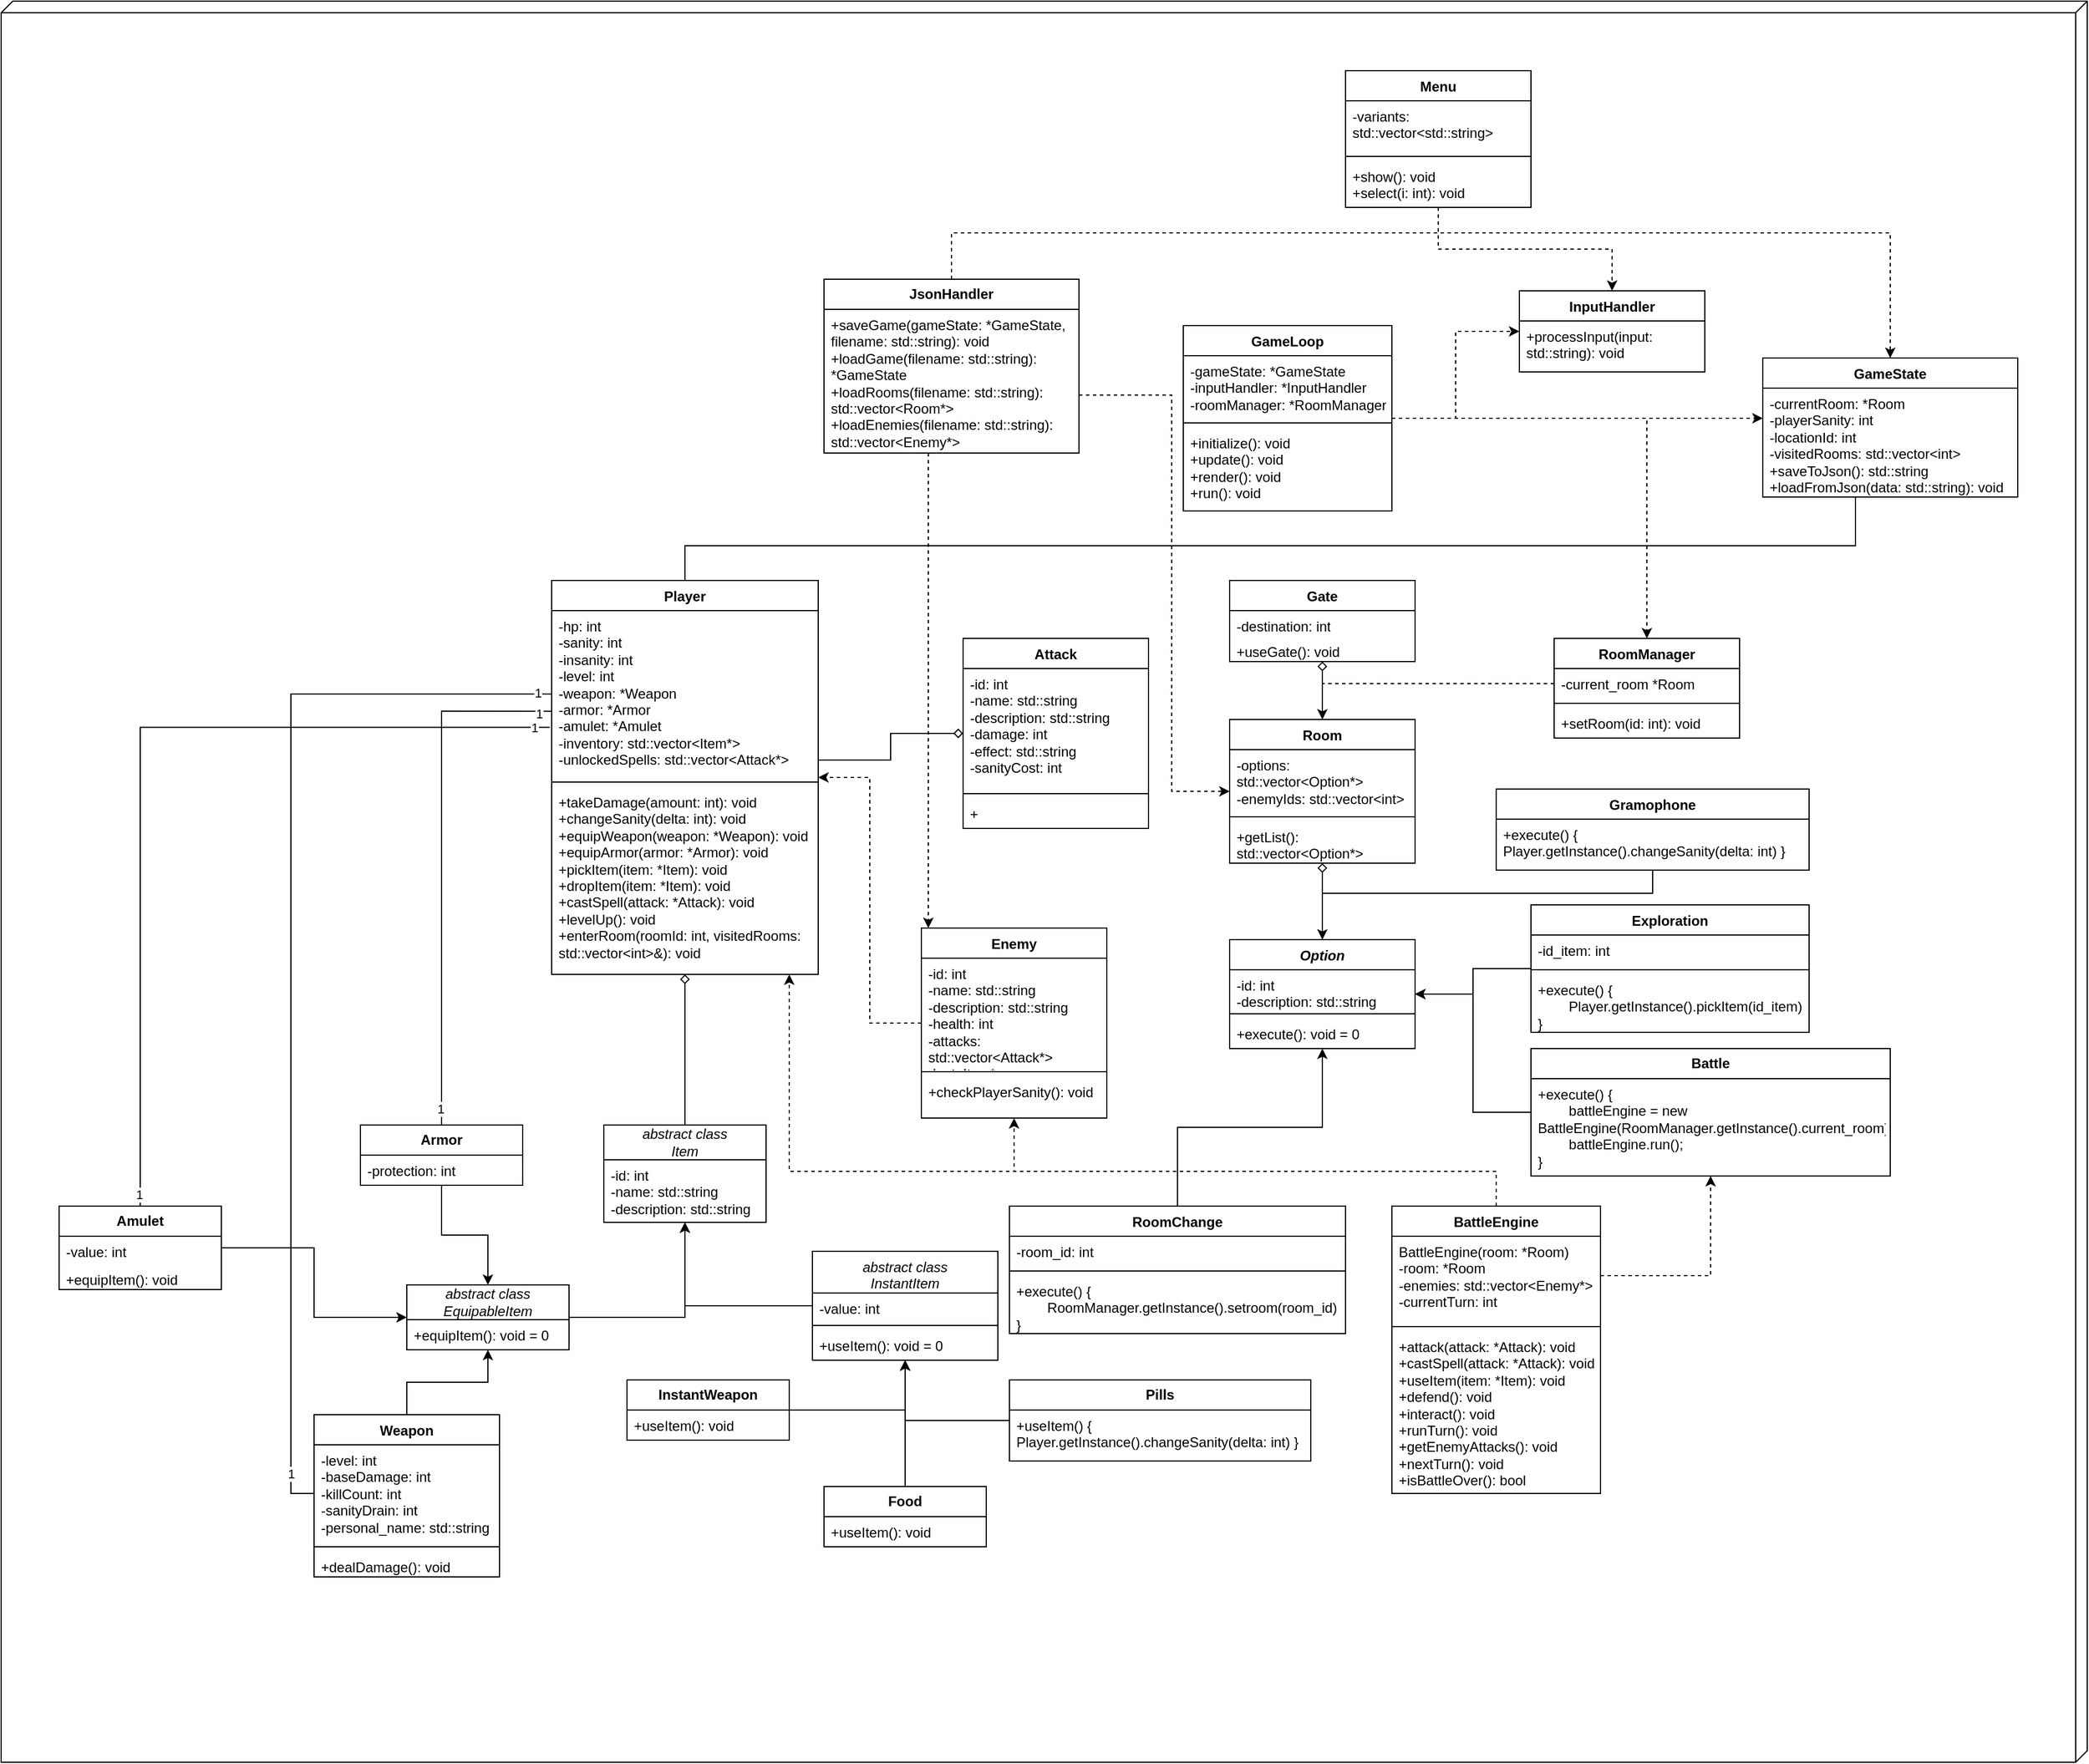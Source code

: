 <mxfile version="26.2.2">
  <diagram name="Страница — 1" id="sUMap1sEOarP-yuoTzWy">
    <mxGraphModel dx="3147" dy="2560" grid="1" gridSize="10" guides="1" tooltips="1" connect="1" arrows="1" fold="1" page="1" pageScale="1" pageWidth="827" pageHeight="1169" math="0" shadow="0">
      <root>
        <mxCell id="0" />
        <mxCell id="1" parent="0" />
        <mxCell id="rqyukSTt4KNnpgJNKgaz-25" value="" style="verticalAlign=top;align=left;spacingTop=8;spacingLeft=2;spacingRight=12;shape=cube;size=10;direction=south;fontStyle=4;html=1;whiteSpace=wrap;" vertex="1" parent="1">
          <mxGeometry x="-380" y="-530" width="1800" height="1520" as="geometry" />
        </mxCell>
        <mxCell id="rqyukSTt4KNnpgJNKgaz-23" style="edgeStyle=orthogonalEdgeStyle;rounded=0;orthogonalLoop=1;jettySize=auto;html=1;endArrow=none;startFill=0;" edge="1" parent="1" source="7N7JX0fRtWU2HwuzDYM7-1" target="7N7JX0fRtWU2HwuzDYM7-320">
          <mxGeometry relative="1" as="geometry">
            <Array as="points">
              <mxPoint x="210" y="-60" />
              <mxPoint x="1220" y="-60" />
            </Array>
          </mxGeometry>
        </mxCell>
        <mxCell id="7N7JX0fRtWU2HwuzDYM7-1" value="Player" style="swimlane;fontStyle=1;align=center;verticalAlign=top;childLayout=stackLayout;horizontal=1;startSize=26;horizontalStack=0;resizeParent=1;resizeParentMax=0;resizeLast=0;collapsible=1;marginBottom=0;whiteSpace=wrap;html=1;" parent="1" vertex="1">
          <mxGeometry x="95" y="-30" width="230" height="340" as="geometry" />
        </mxCell>
        <mxCell id="7N7JX0fRtWU2HwuzDYM7-2" value="-hp: int&lt;div&gt;-sanity: int&lt;/div&gt;&lt;div&gt;-insanity: int&lt;/div&gt;&lt;div&gt;-level: int&lt;/div&gt;&lt;div&gt;-weapon: *Weapon&lt;/div&gt;&lt;div&gt;-armor: *Armor&lt;/div&gt;&lt;div&gt;-amulet: *Amulet&lt;/div&gt;&lt;div&gt;-inventory: std::vector&amp;lt;Item*&amp;gt;&lt;/div&gt;&lt;div&gt;-unlockedSpells: std::vector&amp;lt;Attack*&amp;gt;&lt;/div&gt;" style="text;strokeColor=none;fillColor=none;align=left;verticalAlign=top;spacingLeft=4;spacingRight=4;overflow=hidden;rotatable=0;points=[[0,0.5],[1,0.5]];portConstraint=eastwest;whiteSpace=wrap;html=1;" parent="7N7JX0fRtWU2HwuzDYM7-1" vertex="1">
          <mxGeometry y="26" width="230" height="144" as="geometry" />
        </mxCell>
        <mxCell id="7N7JX0fRtWU2HwuzDYM7-3" value="" style="line;strokeWidth=1;fillColor=none;align=left;verticalAlign=middle;spacingTop=-1;spacingLeft=3;spacingRight=3;rotatable=0;labelPosition=right;points=[];portConstraint=eastwest;strokeColor=inherit;" parent="7N7JX0fRtWU2HwuzDYM7-1" vertex="1">
          <mxGeometry y="170" width="230" height="8" as="geometry" />
        </mxCell>
        <mxCell id="7N7JX0fRtWU2HwuzDYM7-4" value="+takeDamage(amount: int): void&lt;div&gt;+changeSanity(delta: int): void&lt;/div&gt;&lt;div&gt;+equipWeapon(weapon: *Weapon): void&lt;/div&gt;&lt;div&gt;+equipArmor(armor: *Armor): void&lt;/div&gt;&lt;div&gt;+pickItem(item: *Item): void&lt;/div&gt;&lt;div&gt;+dropItem(item: *Item): void&lt;/div&gt;&lt;div&gt;+castSpell(attack: *Attack): void&lt;/div&gt;&lt;div&gt;+levelUp(): void&lt;/div&gt;&lt;div&gt;+enterRoom(roomId: int, visitedRooms: std::vector&amp;lt;int&amp;gt;&amp;): void&lt;/div&gt;" style="text;strokeColor=none;fillColor=none;align=left;verticalAlign=top;spacingLeft=4;spacingRight=4;overflow=hidden;rotatable=0;points=[[0,0.5],[1,0.5]];portConstraint=eastwest;whiteSpace=wrap;html=1;" parent="7N7JX0fRtWU2HwuzDYM7-1" vertex="1">
          <mxGeometry y="178" width="230" height="162" as="geometry" />
        </mxCell>
        <mxCell id="7N7JX0fRtWU2HwuzDYM7-15" style="edgeStyle=orthogonalEdgeStyle;rounded=0;orthogonalLoop=1;jettySize=auto;html=1;endArrow=diamond;endFill=0;" parent="1" source="7N7JX0fRtWU2HwuzDYM7-79" target="7N7JX0fRtWU2HwuzDYM7-1" edge="1">
          <mxGeometry relative="1" as="geometry">
            <mxPoint x="210" y="430" as="sourcePoint" />
            <mxPoint x="210" y="370" as="targetPoint" />
          </mxGeometry>
        </mxCell>
        <mxCell id="7N7JX0fRtWU2HwuzDYM7-58" style="edgeStyle=orthogonalEdgeStyle;rounded=0;orthogonalLoop=1;jettySize=auto;html=1;" parent="1" source="7N7JX0fRtWU2HwuzDYM7-21" target="7N7JX0fRtWU2HwuzDYM7-53" edge="1">
          <mxGeometry relative="1" as="geometry" />
        </mxCell>
        <mxCell id="7N7JX0fRtWU2HwuzDYM7-21" value="Weapon" style="swimlane;fontStyle=1;align=center;verticalAlign=top;childLayout=stackLayout;horizontal=1;startSize=26;horizontalStack=0;resizeParent=1;resizeParentMax=0;resizeLast=0;collapsible=1;marginBottom=0;whiteSpace=wrap;html=1;" parent="1" vertex="1">
          <mxGeometry x="-110" y="690" width="160" height="140" as="geometry" />
        </mxCell>
        <mxCell id="7N7JX0fRtWU2HwuzDYM7-22" value="-level: int&lt;div&gt;-baseDamage: int&lt;/div&gt;&lt;div&gt;-killCount: int&lt;/div&gt;&lt;div&gt;-sanityDrain: int&lt;/div&gt;&lt;div&gt;-personal_name: std::string&lt;/div&gt;" style="text;strokeColor=none;fillColor=none;align=left;verticalAlign=top;spacingLeft=4;spacingRight=4;overflow=hidden;rotatable=0;points=[[0,0.5],[1,0.5]];portConstraint=eastwest;whiteSpace=wrap;html=1;" parent="7N7JX0fRtWU2HwuzDYM7-21" vertex="1">
          <mxGeometry y="26" width="160" height="84" as="geometry" />
        </mxCell>
        <mxCell id="7N7JX0fRtWU2HwuzDYM7-23" value="" style="line;strokeWidth=1;fillColor=none;align=left;verticalAlign=middle;spacingTop=-1;spacingLeft=3;spacingRight=3;rotatable=0;labelPosition=right;points=[];portConstraint=eastwest;strokeColor=inherit;" parent="7N7JX0fRtWU2HwuzDYM7-21" vertex="1">
          <mxGeometry y="110" width="160" height="8" as="geometry" />
        </mxCell>
        <mxCell id="7N7JX0fRtWU2HwuzDYM7-24" value="+dealDamage(): void" style="text;strokeColor=none;fillColor=none;align=left;verticalAlign=top;spacingLeft=4;spacingRight=4;overflow=hidden;rotatable=0;points=[[0,0.5],[1,0.5]];portConstraint=eastwest;whiteSpace=wrap;html=1;" parent="7N7JX0fRtWU2HwuzDYM7-21" vertex="1">
          <mxGeometry y="118" width="160" height="22" as="geometry" />
        </mxCell>
        <mxCell id="7N7JX0fRtWU2HwuzDYM7-93" style="edgeStyle=orthogonalEdgeStyle;rounded=0;orthogonalLoop=1;jettySize=auto;html=1;" parent="1" source="7N7JX0fRtWU2HwuzDYM7-31" target="7N7JX0fRtWU2HwuzDYM7-79" edge="1">
          <mxGeometry relative="1" as="geometry" />
        </mxCell>
        <mxCell id="7N7JX0fRtWU2HwuzDYM7-31" value="&lt;span style=&quot;font-weight: normal;&quot;&gt;&lt;i&gt;abstract class&lt;/i&gt;&lt;/span&gt;&lt;div&gt;&lt;span style=&quot;font-weight: normal;&quot;&gt;&lt;i&gt;InstantItem&lt;/i&gt;&lt;/span&gt;&lt;/div&gt;" style="swimlane;fontStyle=1;align=center;verticalAlign=top;childLayout=stackLayout;horizontal=1;startSize=36;horizontalStack=0;resizeParent=1;resizeParentMax=0;resizeLast=0;collapsible=1;marginBottom=0;whiteSpace=wrap;html=1;" parent="1" vertex="1">
          <mxGeometry x="320" y="549" width="160" height="94" as="geometry" />
        </mxCell>
        <mxCell id="7N7JX0fRtWU2HwuzDYM7-32" value="-value: int" style="text;strokeColor=none;fillColor=none;align=left;verticalAlign=top;spacingLeft=4;spacingRight=4;overflow=hidden;rotatable=0;points=[[0,0.5],[1,0.5]];portConstraint=eastwest;whiteSpace=wrap;html=1;" parent="7N7JX0fRtWU2HwuzDYM7-31" vertex="1">
          <mxGeometry y="36" width="160" height="24" as="geometry" />
        </mxCell>
        <mxCell id="7N7JX0fRtWU2HwuzDYM7-33" value="" style="line;strokeWidth=1;fillColor=none;align=left;verticalAlign=middle;spacingTop=-1;spacingLeft=3;spacingRight=3;rotatable=0;labelPosition=right;points=[];portConstraint=eastwest;strokeColor=inherit;" parent="7N7JX0fRtWU2HwuzDYM7-31" vertex="1">
          <mxGeometry y="60" width="160" height="8" as="geometry" />
        </mxCell>
        <mxCell id="7N7JX0fRtWU2HwuzDYM7-34" value="+useItem(): void = 0" style="text;strokeColor=none;fillColor=none;align=left;verticalAlign=top;spacingLeft=4;spacingRight=4;overflow=hidden;rotatable=0;points=[[0,0.5],[1,0.5]];portConstraint=eastwest;whiteSpace=wrap;html=1;" parent="7N7JX0fRtWU2HwuzDYM7-31" vertex="1">
          <mxGeometry y="68" width="160" height="26" as="geometry" />
        </mxCell>
        <mxCell id="7N7JX0fRtWU2HwuzDYM7-57" style="edgeStyle=orthogonalEdgeStyle;rounded=0;orthogonalLoop=1;jettySize=auto;html=1;" parent="1" source="7N7JX0fRtWU2HwuzDYM7-53" target="7N7JX0fRtWU2HwuzDYM7-79" edge="1">
          <mxGeometry relative="1" as="geometry">
            <mxPoint x="410" y="600" as="targetPoint" />
          </mxGeometry>
        </mxCell>
        <mxCell id="7N7JX0fRtWU2HwuzDYM7-53" value="&lt;i&gt;abstract class&lt;br&gt;EquipableItem&lt;/i&gt;" style="swimlane;fontStyle=0;childLayout=stackLayout;horizontal=1;startSize=30;fillColor=none;horizontalStack=0;resizeParent=1;resizeParentMax=0;resizeLast=0;collapsible=1;marginBottom=0;whiteSpace=wrap;html=1;" parent="1" vertex="1">
          <mxGeometry x="-30" y="578" width="140" height="56" as="geometry" />
        </mxCell>
        <mxCell id="7N7JX0fRtWU2HwuzDYM7-54" value="+equipItem(): void = 0" style="text;strokeColor=none;fillColor=none;align=left;verticalAlign=top;spacingLeft=4;spacingRight=4;overflow=hidden;rotatable=0;points=[[0,0.5],[1,0.5]];portConstraint=eastwest;whiteSpace=wrap;html=1;" parent="7N7JX0fRtWU2HwuzDYM7-53" vertex="1">
          <mxGeometry y="30" width="140" height="26" as="geometry" />
        </mxCell>
        <mxCell id="7N7JX0fRtWU2HwuzDYM7-64" style="edgeStyle=orthogonalEdgeStyle;rounded=0;orthogonalLoop=1;jettySize=auto;html=1;exitX=0;exitY=0.5;exitDx=0;exitDy=0;entryX=0;entryY=0.5;entryDx=0;entryDy=0;endArrow=none;startFill=0;" parent="1" source="7N7JX0fRtWU2HwuzDYM7-22" target="7N7JX0fRtWU2HwuzDYM7-2" edge="1">
          <mxGeometry relative="1" as="geometry" />
        </mxCell>
        <mxCell id="7N7JX0fRtWU2HwuzDYM7-77" value="1" style="edgeLabel;html=1;align=center;verticalAlign=middle;resizable=0;points=[];" parent="7N7JX0fRtWU2HwuzDYM7-64" vertex="1" connectable="0">
          <mxGeometry x="0.973" y="1" relative="1" as="geometry">
            <mxPoint as="offset" />
          </mxGeometry>
        </mxCell>
        <mxCell id="7N7JX0fRtWU2HwuzDYM7-78" value="1" style="edgeLabel;html=1;align=center;verticalAlign=middle;resizable=0;points=[];" parent="7N7JX0fRtWU2HwuzDYM7-64" vertex="1" connectable="0">
          <mxGeometry x="-0.92" y="-10" relative="1" as="geometry">
            <mxPoint x="-10" as="offset" />
          </mxGeometry>
        </mxCell>
        <mxCell id="7N7JX0fRtWU2HwuzDYM7-73" style="edgeStyle=orthogonalEdgeStyle;rounded=0;orthogonalLoop=1;jettySize=auto;html=1;" parent="1" source="7N7JX0fRtWU2HwuzDYM7-114" target="7N7JX0fRtWU2HwuzDYM7-53" edge="1">
          <mxGeometry relative="1" as="geometry">
            <mxPoint x="0.053" y="500" as="sourcePoint" />
          </mxGeometry>
        </mxCell>
        <mxCell id="7N7JX0fRtWU2HwuzDYM7-74" style="rounded=0;orthogonalLoop=1;jettySize=auto;html=1;entryX=0.002;entryY=0.603;entryDx=0;entryDy=0;entryPerimeter=0;endArrow=none;startFill=0;edgeStyle=orthogonalEdgeStyle;" parent="1" source="7N7JX0fRtWU2HwuzDYM7-114" target="7N7JX0fRtWU2HwuzDYM7-2" edge="1">
          <mxGeometry relative="1" as="geometry">
            <mxPoint x="0.053" y="440" as="sourcePoint" />
          </mxGeometry>
        </mxCell>
        <mxCell id="7N7JX0fRtWU2HwuzDYM7-75" value="1" style="edgeLabel;html=1;align=center;verticalAlign=middle;resizable=0;points=[];" parent="7N7JX0fRtWU2HwuzDYM7-74" vertex="1" connectable="0">
          <mxGeometry x="-0.936" y="1" relative="1" as="geometry">
            <mxPoint as="offset" />
          </mxGeometry>
        </mxCell>
        <mxCell id="7N7JX0fRtWU2HwuzDYM7-113" value="1" style="edgeLabel;html=1;align=center;verticalAlign=middle;resizable=0;points=[];" parent="7N7JX0fRtWU2HwuzDYM7-74" vertex="1" connectable="0">
          <mxGeometry x="0.948" y="-2" relative="1" as="geometry">
            <mxPoint as="offset" />
          </mxGeometry>
        </mxCell>
        <mxCell id="7N7JX0fRtWU2HwuzDYM7-79" value="&lt;i&gt;abstract class&lt;/i&gt;&lt;div&gt;&lt;i&gt;Item&lt;/i&gt;&lt;/div&gt;" style="swimlane;fontStyle=0;childLayout=stackLayout;horizontal=1;startSize=30;fillColor=none;horizontalStack=0;resizeParent=1;resizeParentMax=0;resizeLast=0;collapsible=1;marginBottom=0;whiteSpace=wrap;html=1;" parent="1" vertex="1">
          <mxGeometry x="140" y="440" width="140" height="84" as="geometry" />
        </mxCell>
        <mxCell id="7N7JX0fRtWU2HwuzDYM7-80" value="-id: int&lt;div&gt;-name: std::string&lt;/div&gt;&lt;div&gt;-description: std::string&lt;/div&gt;" style="text;strokeColor=none;fillColor=none;align=left;verticalAlign=top;spacingLeft=4;spacingRight=4;overflow=hidden;rotatable=0;points=[[0,0.5],[1,0.5]];portConstraint=eastwest;whiteSpace=wrap;html=1;" parent="7N7JX0fRtWU2HwuzDYM7-79" vertex="1">
          <mxGeometry y="30" width="140" height="54" as="geometry" />
        </mxCell>
        <mxCell id="7N7JX0fRtWU2HwuzDYM7-98" style="edgeStyle=orthogonalEdgeStyle;rounded=0;orthogonalLoop=1;jettySize=auto;html=1;" parent="1" source="7N7JX0fRtWU2HwuzDYM7-94" target="7N7JX0fRtWU2HwuzDYM7-31" edge="1">
          <mxGeometry relative="1" as="geometry" />
        </mxCell>
        <mxCell id="7N7JX0fRtWU2HwuzDYM7-94" value="&lt;b&gt;InstantWeapon&lt;/b&gt;" style="swimlane;fontStyle=0;childLayout=stackLayout;horizontal=1;startSize=26;fillColor=none;horizontalStack=0;resizeParent=1;resizeParentMax=0;resizeLast=0;collapsible=1;marginBottom=0;whiteSpace=wrap;html=1;" parent="1" vertex="1">
          <mxGeometry x="160" y="660" width="140" height="52" as="geometry" />
        </mxCell>
        <mxCell id="7N7JX0fRtWU2HwuzDYM7-95" value="+useItem(): void" style="text;strokeColor=none;fillColor=none;align=left;verticalAlign=top;spacingLeft=4;spacingRight=4;overflow=hidden;rotatable=0;points=[[0,0.5],[1,0.5]];portConstraint=eastwest;whiteSpace=wrap;html=1;" parent="7N7JX0fRtWU2HwuzDYM7-94" vertex="1">
          <mxGeometry y="26" width="140" height="26" as="geometry" />
        </mxCell>
        <mxCell id="7N7JX0fRtWU2HwuzDYM7-118" style="edgeStyle=orthogonalEdgeStyle;rounded=0;orthogonalLoop=1;jettySize=auto;html=1;" parent="1" source="7N7JX0fRtWU2HwuzDYM7-103" target="7N7JX0fRtWU2HwuzDYM7-31" edge="1">
          <mxGeometry relative="1" as="geometry" />
        </mxCell>
        <mxCell id="7N7JX0fRtWU2HwuzDYM7-103" value="&lt;b&gt;Food&lt;/b&gt;" style="swimlane;fontStyle=0;childLayout=stackLayout;horizontal=1;startSize=26;fillColor=none;horizontalStack=0;resizeParent=1;resizeParentMax=0;resizeLast=0;collapsible=1;marginBottom=0;whiteSpace=wrap;html=1;" parent="1" vertex="1">
          <mxGeometry x="330" y="752" width="140" height="52" as="geometry" />
        </mxCell>
        <mxCell id="7N7JX0fRtWU2HwuzDYM7-104" value="+useItem(): void" style="text;strokeColor=none;fillColor=none;align=left;verticalAlign=top;spacingLeft=4;spacingRight=4;overflow=hidden;rotatable=0;points=[[0,0.5],[1,0.5]];portConstraint=eastwest;whiteSpace=wrap;html=1;" parent="7N7JX0fRtWU2HwuzDYM7-103" vertex="1">
          <mxGeometry y="26" width="140" height="26" as="geometry" />
        </mxCell>
        <mxCell id="7N7JX0fRtWU2HwuzDYM7-114" value="&lt;b&gt;Armor&lt;/b&gt;" style="swimlane;fontStyle=0;childLayout=stackLayout;horizontal=1;startSize=26;fillColor=none;horizontalStack=0;resizeParent=1;resizeParentMax=0;resizeLast=0;collapsible=1;marginBottom=0;whiteSpace=wrap;html=1;" parent="1" vertex="1">
          <mxGeometry x="-70" y="440" width="140" height="52" as="geometry" />
        </mxCell>
        <mxCell id="7N7JX0fRtWU2HwuzDYM7-115" value="-protection: int" style="text;strokeColor=none;fillColor=none;align=left;verticalAlign=top;spacingLeft=4;spacingRight=4;overflow=hidden;rotatable=0;points=[[0,0.5],[1,0.5]];portConstraint=eastwest;whiteSpace=wrap;html=1;" parent="7N7JX0fRtWU2HwuzDYM7-114" vertex="1">
          <mxGeometry y="26" width="140" height="26" as="geometry" />
        </mxCell>
        <mxCell id="7N7JX0fRtWU2HwuzDYM7-123" style="edgeStyle=orthogonalEdgeStyle;rounded=0;orthogonalLoop=1;jettySize=auto;html=1;" parent="1" source="7N7JX0fRtWU2HwuzDYM7-119" target="7N7JX0fRtWU2HwuzDYM7-31" edge="1">
          <mxGeometry relative="1" as="geometry" />
        </mxCell>
        <mxCell id="7N7JX0fRtWU2HwuzDYM7-119" value="&lt;b&gt;Pills&lt;/b&gt;" style="swimlane;fontStyle=0;childLayout=stackLayout;horizontal=1;startSize=26;fillColor=none;horizontalStack=0;resizeParent=1;resizeParentMax=0;resizeLast=0;collapsible=1;marginBottom=0;whiteSpace=wrap;html=1;" parent="1" vertex="1">
          <mxGeometry x="490" y="660" width="260" height="70" as="geometry" />
        </mxCell>
        <mxCell id="7N7JX0fRtWU2HwuzDYM7-120" value="+useItem() { Player.getInstance().changeSanity(delta: int) }" style="text;strokeColor=none;fillColor=none;align=left;verticalAlign=top;spacingLeft=4;spacingRight=4;overflow=hidden;rotatable=0;points=[[0,0.5],[1,0.5]];portConstraint=eastwest;whiteSpace=wrap;html=1;" parent="7N7JX0fRtWU2HwuzDYM7-119" vertex="1">
          <mxGeometry y="26" width="260" height="44" as="geometry" />
        </mxCell>
        <mxCell id="rqyukSTt4KNnpgJNKgaz-26" style="edgeStyle=orthogonalEdgeStyle;rounded=0;orthogonalLoop=1;jettySize=auto;html=1;entryX=0.5;entryY=0;entryDx=0;entryDy=0;dashed=1;" edge="1" parent="1" source="7N7JX0fRtWU2HwuzDYM7-124" target="7N7JX0fRtWU2HwuzDYM7-310">
          <mxGeometry relative="1" as="geometry" />
        </mxCell>
        <mxCell id="7N7JX0fRtWU2HwuzDYM7-124" value="Menu" style="swimlane;fontStyle=1;align=center;verticalAlign=top;childLayout=stackLayout;horizontal=1;startSize=26;horizontalStack=0;resizeParent=1;resizeParentMax=0;resizeLast=0;collapsible=1;marginBottom=0;whiteSpace=wrap;html=1;" parent="1" vertex="1">
          <mxGeometry x="780" y="-470" width="160" height="118" as="geometry" />
        </mxCell>
        <mxCell id="7N7JX0fRtWU2HwuzDYM7-125" value="-variants: std::vector&amp;lt;std::string&amp;gt;" style="text;strokeColor=none;fillColor=none;align=left;verticalAlign=top;spacingLeft=4;spacingRight=4;overflow=hidden;rotatable=0;points=[[0,0.5],[1,0.5]];portConstraint=eastwest;whiteSpace=wrap;html=1;" parent="7N7JX0fRtWU2HwuzDYM7-124" vertex="1">
          <mxGeometry y="26" width="160" height="44" as="geometry" />
        </mxCell>
        <mxCell id="7N7JX0fRtWU2HwuzDYM7-126" value="" style="line;strokeWidth=1;fillColor=none;align=left;verticalAlign=middle;spacingTop=-1;spacingLeft=3;spacingRight=3;rotatable=0;labelPosition=right;points=[];portConstraint=eastwest;strokeColor=inherit;" parent="7N7JX0fRtWU2HwuzDYM7-124" vertex="1">
          <mxGeometry y="70" width="160" height="8" as="geometry" />
        </mxCell>
        <mxCell id="7N7JX0fRtWU2HwuzDYM7-127" value="+show(): void&lt;div&gt;+select(i: int): void&lt;/div&gt;" style="text;strokeColor=none;fillColor=none;align=left;verticalAlign=top;spacingLeft=4;spacingRight=4;overflow=hidden;rotatable=0;points=[[0,0.5],[1,0.5]];portConstraint=eastwest;whiteSpace=wrap;html=1;" parent="7N7JX0fRtWU2HwuzDYM7-124" vertex="1">
          <mxGeometry y="78" width="160" height="40" as="geometry" />
        </mxCell>
        <mxCell id="7N7JX0fRtWU2HwuzDYM7-128" value="Room" style="swimlane;fontStyle=1;align=center;verticalAlign=top;childLayout=stackLayout;horizontal=1;startSize=26;horizontalStack=0;resizeParent=1;resizeParentMax=0;resizeLast=0;collapsible=1;marginBottom=0;whiteSpace=wrap;html=1;" parent="1" vertex="1">
          <mxGeometry x="680" y="90" width="160" height="124" as="geometry" />
        </mxCell>
        <mxCell id="7N7JX0fRtWU2HwuzDYM7-129" value="-options: std::vector&amp;lt;Option*&amp;gt;&lt;div&gt;-enemyIds: std::vector&amp;lt;int&amp;gt;&lt;/div&gt;" style="text;strokeColor=none;fillColor=none;align=left;verticalAlign=top;spacingLeft=4;spacingRight=4;overflow=hidden;rotatable=0;points=[[0,0.5],[1,0.5]];portConstraint=eastwest;whiteSpace=wrap;html=1;" parent="7N7JX0fRtWU2HwuzDYM7-128" vertex="1">
          <mxGeometry y="26" width="160" height="54" as="geometry" />
        </mxCell>
        <mxCell id="7N7JX0fRtWU2HwuzDYM7-130" value="" style="line;strokeWidth=1;fillColor=none;align=left;verticalAlign=middle;spacingTop=-1;spacingLeft=3;spacingRight=3;rotatable=0;labelPosition=right;points=[];portConstraint=eastwest;strokeColor=inherit;" parent="7N7JX0fRtWU2HwuzDYM7-128" vertex="1">
          <mxGeometry y="80" width="160" height="8" as="geometry" />
        </mxCell>
        <mxCell id="7N7JX0fRtWU2HwuzDYM7-131" value="+getList(): std::vector&amp;lt;Option*&amp;gt;" style="text;strokeColor=none;fillColor=none;align=left;verticalAlign=top;spacingLeft=4;spacingRight=4;overflow=hidden;rotatable=0;points=[[0,0.5],[1,0.5]];portConstraint=eastwest;whiteSpace=wrap;html=1;" parent="7N7JX0fRtWU2HwuzDYM7-128" vertex="1">
          <mxGeometry y="88" width="160" height="36" as="geometry" />
        </mxCell>
        <mxCell id="7N7JX0fRtWU2HwuzDYM7-132" value="RoomManager" style="swimlane;fontStyle=1;align=center;verticalAlign=top;childLayout=stackLayout;horizontal=1;startSize=26;horizontalStack=0;resizeParent=1;resizeParentMax=0;resizeLast=0;collapsible=1;marginBottom=0;whiteSpace=wrap;html=1;" parent="1" vertex="1">
          <mxGeometry x="960" y="20" width="160" height="86" as="geometry" />
        </mxCell>
        <mxCell id="7N7JX0fRtWU2HwuzDYM7-133" value="-current_room *Room" style="text;strokeColor=none;fillColor=none;align=left;verticalAlign=top;spacingLeft=4;spacingRight=4;overflow=hidden;rotatable=0;points=[[0,0.5],[1,0.5]];portConstraint=eastwest;whiteSpace=wrap;html=1;" parent="7N7JX0fRtWU2HwuzDYM7-132" vertex="1">
          <mxGeometry y="26" width="160" height="26" as="geometry" />
        </mxCell>
        <mxCell id="7N7JX0fRtWU2HwuzDYM7-134" value="" style="line;strokeWidth=1;fillColor=none;align=left;verticalAlign=middle;spacingTop=-1;spacingLeft=3;spacingRight=3;rotatable=0;labelPosition=right;points=[];portConstraint=eastwest;strokeColor=inherit;" parent="7N7JX0fRtWU2HwuzDYM7-132" vertex="1">
          <mxGeometry y="52" width="160" height="8" as="geometry" />
        </mxCell>
        <mxCell id="7N7JX0fRtWU2HwuzDYM7-135" value="+setRoom(id: int): void" style="text;strokeColor=none;fillColor=none;align=left;verticalAlign=top;spacingLeft=4;spacingRight=4;overflow=hidden;rotatable=0;points=[[0,0.5],[1,0.5]];portConstraint=eastwest;whiteSpace=wrap;html=1;" parent="7N7JX0fRtWU2HwuzDYM7-132" vertex="1">
          <mxGeometry y="60" width="160" height="26" as="geometry" />
        </mxCell>
        <mxCell id="7N7JX0fRtWU2HwuzDYM7-136" style="edgeStyle=orthogonalEdgeStyle;rounded=0;orthogonalLoop=1;jettySize=auto;html=1;dashed=1;" parent="1" source="7N7JX0fRtWU2HwuzDYM7-133" target="7N7JX0fRtWU2HwuzDYM7-128" edge="1">
          <mxGeometry relative="1" as="geometry" />
        </mxCell>
        <mxCell id="7N7JX0fRtWU2HwuzDYM7-141" style="edgeStyle=orthogonalEdgeStyle;rounded=0;orthogonalLoop=1;jettySize=auto;html=1;endArrow=diamond;endFill=0;" parent="1" source="7N7JX0fRtWU2HwuzDYM7-137" target="7N7JX0fRtWU2HwuzDYM7-128" edge="1">
          <mxGeometry relative="1" as="geometry" />
        </mxCell>
        <mxCell id="7N7JX0fRtWU2HwuzDYM7-137" value="&lt;i&gt;Option&lt;/i&gt;" style="swimlane;fontStyle=1;align=center;verticalAlign=top;childLayout=stackLayout;horizontal=1;startSize=26;horizontalStack=0;resizeParent=1;resizeParentMax=0;resizeLast=0;collapsible=1;marginBottom=0;whiteSpace=wrap;html=1;" parent="1" vertex="1">
          <mxGeometry x="680" y="280" width="160" height="94" as="geometry" />
        </mxCell>
        <mxCell id="7N7JX0fRtWU2HwuzDYM7-138" value="-id: int&lt;div&gt;-description: std::string&lt;/div&gt;" style="text;strokeColor=none;fillColor=none;align=left;verticalAlign=top;spacingLeft=4;spacingRight=4;overflow=hidden;rotatable=0;points=[[0,0.5],[1,0.5]];portConstraint=eastwest;whiteSpace=wrap;html=1;" parent="7N7JX0fRtWU2HwuzDYM7-137" vertex="1">
          <mxGeometry y="26" width="160" height="34" as="geometry" />
        </mxCell>
        <mxCell id="7N7JX0fRtWU2HwuzDYM7-139" value="" style="line;strokeWidth=1;fillColor=none;align=left;verticalAlign=middle;spacingTop=-1;spacingLeft=3;spacingRight=3;rotatable=0;labelPosition=right;points=[];portConstraint=eastwest;strokeColor=inherit;" parent="7N7JX0fRtWU2HwuzDYM7-137" vertex="1">
          <mxGeometry y="60" width="160" height="8" as="geometry" />
        </mxCell>
        <mxCell id="7N7JX0fRtWU2HwuzDYM7-140" value="+execute(): void = 0" style="text;strokeColor=none;fillColor=none;align=left;verticalAlign=top;spacingLeft=4;spacingRight=4;overflow=hidden;rotatable=0;points=[[0,0.5],[1,0.5]];portConstraint=eastwest;whiteSpace=wrap;html=1;" parent="7N7JX0fRtWU2HwuzDYM7-137" vertex="1">
          <mxGeometry y="68" width="160" height="26" as="geometry" />
        </mxCell>
        <mxCell id="7N7JX0fRtWU2HwuzDYM7-146" style="edgeStyle=orthogonalEdgeStyle;rounded=0;orthogonalLoop=1;jettySize=auto;html=1;" parent="1" source="7N7JX0fRtWU2HwuzDYM7-142" target="7N7JX0fRtWU2HwuzDYM7-137" edge="1">
          <mxGeometry relative="1" as="geometry" />
        </mxCell>
        <mxCell id="7N7JX0fRtWU2HwuzDYM7-142" value="RoomChange" style="swimlane;fontStyle=1;align=center;verticalAlign=top;childLayout=stackLayout;horizontal=1;startSize=26;horizontalStack=0;resizeParent=1;resizeParentMax=0;resizeLast=0;collapsible=1;marginBottom=0;whiteSpace=wrap;html=1;" parent="1" vertex="1">
          <mxGeometry x="490" y="510" width="290" height="110" as="geometry" />
        </mxCell>
        <mxCell id="7N7JX0fRtWU2HwuzDYM7-143" value="-room_id: int" style="text;strokeColor=none;fillColor=none;align=left;verticalAlign=top;spacingLeft=4;spacingRight=4;overflow=hidden;rotatable=0;points=[[0,0.5],[1,0.5]];portConstraint=eastwest;whiteSpace=wrap;html=1;" parent="7N7JX0fRtWU2HwuzDYM7-142" vertex="1">
          <mxGeometry y="26" width="290" height="26" as="geometry" />
        </mxCell>
        <mxCell id="7N7JX0fRtWU2HwuzDYM7-144" value="" style="line;strokeWidth=1;fillColor=none;align=left;verticalAlign=middle;spacingTop=-1;spacingLeft=3;spacingRight=3;rotatable=0;labelPosition=right;points=[];portConstraint=eastwest;strokeColor=inherit;" parent="7N7JX0fRtWU2HwuzDYM7-142" vertex="1">
          <mxGeometry y="52" width="290" height="8" as="geometry" />
        </mxCell>
        <mxCell id="7N7JX0fRtWU2HwuzDYM7-145" value="+execute() {&lt;div&gt;&lt;span style=&quot;white-space: pre;&quot;&gt;&#x9;&lt;/span&gt;RoomManager.getInstance().setroom(room_id)&lt;br&gt;&lt;/div&gt;&lt;div&gt;}&lt;/div&gt;" style="text;strokeColor=none;fillColor=none;align=left;verticalAlign=top;spacingLeft=4;spacingRight=4;overflow=hidden;rotatable=0;points=[[0,0.5],[1,0.5]];portConstraint=eastwest;whiteSpace=wrap;html=1;" parent="7N7JX0fRtWU2HwuzDYM7-142" vertex="1">
          <mxGeometry y="60" width="290" height="50" as="geometry" />
        </mxCell>
        <mxCell id="7N7JX0fRtWU2HwuzDYM7-151" style="edgeStyle=orthogonalEdgeStyle;rounded=0;orthogonalLoop=1;jettySize=auto;html=1;" parent="1" source="7N7JX0fRtWU2HwuzDYM7-147" target="7N7JX0fRtWU2HwuzDYM7-137" edge="1">
          <mxGeometry relative="1" as="geometry" />
        </mxCell>
        <mxCell id="7N7JX0fRtWU2HwuzDYM7-147" value="Exploration" style="swimlane;fontStyle=1;align=center;verticalAlign=top;childLayout=stackLayout;horizontal=1;startSize=26;horizontalStack=0;resizeParent=1;resizeParentMax=0;resizeLast=0;collapsible=1;marginBottom=0;whiteSpace=wrap;html=1;" parent="1" vertex="1">
          <mxGeometry x="940" y="250" width="240" height="110" as="geometry" />
        </mxCell>
        <mxCell id="7N7JX0fRtWU2HwuzDYM7-148" value="-id_item: int" style="text;strokeColor=none;fillColor=none;align=left;verticalAlign=top;spacingLeft=4;spacingRight=4;overflow=hidden;rotatable=0;points=[[0,0.5],[1,0.5]];portConstraint=eastwest;whiteSpace=wrap;html=1;" parent="7N7JX0fRtWU2HwuzDYM7-147" vertex="1">
          <mxGeometry y="26" width="240" height="26" as="geometry" />
        </mxCell>
        <mxCell id="7N7JX0fRtWU2HwuzDYM7-149" value="" style="line;strokeWidth=1;fillColor=none;align=left;verticalAlign=middle;spacingTop=-1;spacingLeft=3;spacingRight=3;rotatable=0;labelPosition=right;points=[];portConstraint=eastwest;strokeColor=inherit;" parent="7N7JX0fRtWU2HwuzDYM7-147" vertex="1">
          <mxGeometry y="52" width="240" height="8" as="geometry" />
        </mxCell>
        <mxCell id="7N7JX0fRtWU2HwuzDYM7-150" value="+execute() {&lt;div&gt;&lt;span style=&quot;white-space: pre;&quot;&gt;&#x9;&lt;/span&gt;Player.getInstance().pickItem(id_item)&lt;br&gt;&lt;/div&gt;&lt;div&gt;}&lt;/div&gt;" style="text;strokeColor=none;fillColor=none;align=left;verticalAlign=top;spacingLeft=4;spacingRight=4;overflow=hidden;rotatable=0;points=[[0,0.5],[1,0.5]];portConstraint=eastwest;whiteSpace=wrap;html=1;" parent="7N7JX0fRtWU2HwuzDYM7-147" vertex="1">
          <mxGeometry y="60" width="240" height="50" as="geometry" />
        </mxCell>
        <mxCell id="7N7JX0fRtWU2HwuzDYM7-160" style="edgeStyle=orthogonalEdgeStyle;rounded=0;orthogonalLoop=1;jettySize=auto;html=1;" parent="1" source="7N7JX0fRtWU2HwuzDYM7-156" target="7N7JX0fRtWU2HwuzDYM7-137" edge="1">
          <mxGeometry relative="1" as="geometry" />
        </mxCell>
        <mxCell id="7N7JX0fRtWU2HwuzDYM7-156" value="&lt;b&gt;Battle&lt;/b&gt;" style="swimlane;fontStyle=0;childLayout=stackLayout;horizontal=1;startSize=26;fillColor=none;horizontalStack=0;resizeParent=1;resizeParentMax=0;resizeLast=0;collapsible=1;marginBottom=0;whiteSpace=wrap;html=1;" parent="1" vertex="1">
          <mxGeometry x="940" y="374" width="310" height="110" as="geometry" />
        </mxCell>
        <mxCell id="7N7JX0fRtWU2HwuzDYM7-157" value="+execute() {&lt;div&gt;&lt;span style=&quot;white-space: pre;&quot;&gt;&#x9;&lt;/span&gt;battleEngine = new BattleEngine(RoomManager.getInstance().current_room);&lt;br&gt;&lt;/div&gt;&lt;div&gt;&lt;span style=&quot;white-space: pre;&quot;&gt;&#x9;&lt;/span&gt;battleEngine.run();&lt;/div&gt;&lt;div&gt;}&lt;/div&gt;" style="text;strokeColor=none;fillColor=none;align=left;verticalAlign=top;spacingLeft=4;spacingRight=4;overflow=hidden;rotatable=0;points=[[0,0.5],[1,0.5]];portConstraint=eastwest;whiteSpace=wrap;html=1;" parent="7N7JX0fRtWU2HwuzDYM7-156" vertex="1">
          <mxGeometry y="26" width="310" height="84" as="geometry" />
        </mxCell>
        <mxCell id="rqyukSTt4KNnpgJNKgaz-10" style="edgeStyle=orthogonalEdgeStyle;rounded=0;orthogonalLoop=1;jettySize=auto;html=1;dashed=1;" edge="1" parent="1" source="7N7JX0fRtWU2HwuzDYM7-161" target="7N7JX0fRtWU2HwuzDYM7-165">
          <mxGeometry relative="1" as="geometry">
            <Array as="points">
              <mxPoint x="910" y="480" />
              <mxPoint x="494" y="480" />
            </Array>
          </mxGeometry>
        </mxCell>
        <mxCell id="rqyukSTt4KNnpgJNKgaz-11" style="edgeStyle=orthogonalEdgeStyle;rounded=0;orthogonalLoop=1;jettySize=auto;html=1;dashed=1;" edge="1" parent="1" source="7N7JX0fRtWU2HwuzDYM7-161" target="7N7JX0fRtWU2HwuzDYM7-1">
          <mxGeometry relative="1" as="geometry">
            <Array as="points">
              <mxPoint x="910" y="480" />
              <mxPoint x="300" y="480" />
            </Array>
          </mxGeometry>
        </mxCell>
        <mxCell id="rqyukSTt4KNnpgJNKgaz-27" style="edgeStyle=orthogonalEdgeStyle;rounded=0;orthogonalLoop=1;jettySize=auto;html=1;dashed=1;" edge="1" parent="1" source="7N7JX0fRtWU2HwuzDYM7-161" target="7N7JX0fRtWU2HwuzDYM7-156">
          <mxGeometry relative="1" as="geometry">
            <Array as="points">
              <mxPoint x="1095" y="570" />
            </Array>
          </mxGeometry>
        </mxCell>
        <mxCell id="7N7JX0fRtWU2HwuzDYM7-161" value="BattleEngine" style="swimlane;fontStyle=1;align=center;verticalAlign=top;childLayout=stackLayout;horizontal=1;startSize=26;horizontalStack=0;resizeParent=1;resizeParentMax=0;resizeLast=0;collapsible=1;marginBottom=0;whiteSpace=wrap;html=1;" parent="1" vertex="1">
          <mxGeometry x="820" y="510" width="180" height="248" as="geometry" />
        </mxCell>
        <mxCell id="7N7JX0fRtWU2HwuzDYM7-162" value="BattleEngine(room: *Room)&lt;div&gt;-room: *Room&lt;/div&gt;&lt;div&gt;&lt;div&gt;-enemies: std::vector&amp;lt;Enemy*&amp;gt;&lt;/div&gt;&lt;/div&gt;&lt;div&gt;&lt;div&gt;-currentTurn: int&lt;/div&gt;&lt;/div&gt;" style="text;strokeColor=none;fillColor=none;align=left;verticalAlign=top;spacingLeft=4;spacingRight=4;overflow=hidden;rotatable=0;points=[[0,0.5],[1,0.5]];portConstraint=eastwest;whiteSpace=wrap;html=1;" parent="7N7JX0fRtWU2HwuzDYM7-161" vertex="1">
          <mxGeometry y="26" width="180" height="74" as="geometry" />
        </mxCell>
        <mxCell id="7N7JX0fRtWU2HwuzDYM7-163" value="" style="line;strokeWidth=1;fillColor=none;align=left;verticalAlign=middle;spacingTop=-1;spacingLeft=3;spacingRight=3;rotatable=0;labelPosition=right;points=[];portConstraint=eastwest;strokeColor=inherit;" parent="7N7JX0fRtWU2HwuzDYM7-161" vertex="1">
          <mxGeometry y="100" width="180" height="8" as="geometry" />
        </mxCell>
        <mxCell id="7N7JX0fRtWU2HwuzDYM7-164" value="+attack(attack: *Attack): void&lt;div&gt;+castSpell(attack: *Attack): void&lt;/div&gt;&lt;div&gt;+useItem(item: *Item): void&lt;/div&gt;&lt;div&gt;+defend(): void&lt;/div&gt;&lt;div&gt;+interact(): void&lt;/div&gt;&lt;div&gt;+runTurn(): void&lt;/div&gt;&lt;div&gt;+getEnemyAttacks(): void&lt;/div&gt;&lt;div&gt;&lt;div&gt;+nextTurn(): void&lt;/div&gt;&lt;/div&gt;&lt;div&gt;&lt;div&gt;+isBattleOver(): bool&lt;/div&gt;&lt;/div&gt;" style="text;strokeColor=none;fillColor=none;align=left;verticalAlign=top;spacingLeft=4;spacingRight=4;overflow=hidden;rotatable=0;points=[[0,0.5],[1,0.5]];portConstraint=eastwest;whiteSpace=wrap;html=1;" parent="7N7JX0fRtWU2HwuzDYM7-161" vertex="1">
          <mxGeometry y="108" width="180" height="140" as="geometry" />
        </mxCell>
        <mxCell id="7N7JX0fRtWU2HwuzDYM7-165" value="Enemy" style="swimlane;fontStyle=1;align=center;verticalAlign=top;childLayout=stackLayout;horizontal=1;startSize=26;horizontalStack=0;resizeParent=1;resizeParentMax=0;resizeLast=0;collapsible=1;marginBottom=0;whiteSpace=wrap;html=1;" parent="1" vertex="1">
          <mxGeometry x="414" y="270" width="160" height="164" as="geometry" />
        </mxCell>
        <mxCell id="7N7JX0fRtWU2HwuzDYM7-166" value="-id: int&lt;div&gt;-name: std::string&lt;/div&gt;&lt;div&gt;-description: std::string&lt;/div&gt;&lt;div&gt;-health: int&lt;/div&gt;&lt;div&gt;-attacks: std::vector&amp;lt;Attack*&amp;gt;&lt;/div&gt;&lt;div&gt;-loot: Item*&lt;/div&gt;" style="text;strokeColor=none;fillColor=none;align=left;verticalAlign=top;spacingLeft=4;spacingRight=4;overflow=hidden;rotatable=0;points=[[0,0.5],[1,0.5]];portConstraint=eastwest;whiteSpace=wrap;html=1;" parent="7N7JX0fRtWU2HwuzDYM7-165" vertex="1">
          <mxGeometry y="26" width="160" height="94" as="geometry" />
        </mxCell>
        <mxCell id="7N7JX0fRtWU2HwuzDYM7-167" value="" style="line;strokeWidth=1;fillColor=none;align=left;verticalAlign=middle;spacingTop=-1;spacingLeft=3;spacingRight=3;rotatable=0;labelPosition=right;points=[];portConstraint=eastwest;strokeColor=inherit;" parent="7N7JX0fRtWU2HwuzDYM7-165" vertex="1">
          <mxGeometry y="120" width="160" height="8" as="geometry" />
        </mxCell>
        <mxCell id="7N7JX0fRtWU2HwuzDYM7-168" value="+checkPlayerSanity(): void" style="text;strokeColor=none;fillColor=none;align=left;verticalAlign=top;spacingLeft=4;spacingRight=4;overflow=hidden;rotatable=0;points=[[0,0.5],[1,0.5]];portConstraint=eastwest;whiteSpace=wrap;html=1;" parent="7N7JX0fRtWU2HwuzDYM7-165" vertex="1">
          <mxGeometry y="128" width="160" height="36" as="geometry" />
        </mxCell>
        <mxCell id="7N7JX0fRtWU2HwuzDYM7-210" value="Gramophone" style="swimlane;fontStyle=1;align=center;verticalAlign=top;childLayout=stackLayout;horizontal=1;startSize=26;horizontalStack=0;resizeParent=1;resizeParentMax=0;resizeLast=0;collapsible=1;marginBottom=0;whiteSpace=wrap;html=1;" parent="1" vertex="1">
          <mxGeometry x="910" y="150" width="270" height="70" as="geometry" />
        </mxCell>
        <mxCell id="7N7JX0fRtWU2HwuzDYM7-211" value="+execute() { Player.getInstance().changeSanity(delta: int) }" style="text;strokeColor=none;fillColor=none;align=left;verticalAlign=top;spacingLeft=4;spacingRight=4;overflow=hidden;rotatable=0;points=[[0,0.5],[1,0.5]];portConstraint=eastwest;whiteSpace=wrap;html=1;" parent="7N7JX0fRtWU2HwuzDYM7-210" vertex="1">
          <mxGeometry y="26" width="270" height="44" as="geometry" />
        </mxCell>
        <mxCell id="7N7JX0fRtWU2HwuzDYM7-212" style="edgeStyle=orthogonalEdgeStyle;rounded=0;orthogonalLoop=1;jettySize=auto;html=1;" parent="1" source="7N7JX0fRtWU2HwuzDYM7-210" target="7N7JX0fRtWU2HwuzDYM7-137" edge="1">
          <mxGeometry relative="1" as="geometry">
            <Array as="points">
              <mxPoint x="1045" y="240" />
              <mxPoint x="760" y="240" />
            </Array>
          </mxGeometry>
        </mxCell>
        <mxCell id="7N7JX0fRtWU2HwuzDYM7-169" value="Attack" style="swimlane;fontStyle=1;align=center;verticalAlign=top;childLayout=stackLayout;horizontal=1;startSize=26;horizontalStack=0;resizeParent=1;resizeParentMax=0;resizeLast=0;collapsible=1;marginBottom=0;whiteSpace=wrap;html=1;" parent="1" vertex="1">
          <mxGeometry x="450" y="20" width="160" height="164" as="geometry" />
        </mxCell>
        <mxCell id="7N7JX0fRtWU2HwuzDYM7-170" value="-id: int&lt;div&gt;-name: std::string&lt;br&gt;-description: std::string&lt;/div&gt;&lt;div&gt;-damage: int&lt;/div&gt;&lt;div&gt;-effect: std::string&lt;/div&gt;&lt;div&gt;-sanityCost: int&lt;/div&gt;" style="text;strokeColor=none;fillColor=none;align=left;verticalAlign=top;spacingLeft=4;spacingRight=4;overflow=hidden;rotatable=0;points=[[0,0.5],[1,0.5]];portConstraint=eastwest;whiteSpace=wrap;html=1;" parent="7N7JX0fRtWU2HwuzDYM7-169" vertex="1">
          <mxGeometry y="26" width="160" height="104" as="geometry" />
        </mxCell>
        <mxCell id="7N7JX0fRtWU2HwuzDYM7-171" value="" style="line;strokeWidth=1;fillColor=none;align=left;verticalAlign=middle;spacingTop=-1;spacingLeft=3;spacingRight=3;rotatable=0;labelPosition=right;points=[];portConstraint=eastwest;strokeColor=inherit;" parent="7N7JX0fRtWU2HwuzDYM7-169" vertex="1">
          <mxGeometry y="130" width="160" height="8" as="geometry" />
        </mxCell>
        <mxCell id="7N7JX0fRtWU2HwuzDYM7-172" value="+" style="text;strokeColor=none;fillColor=none;align=left;verticalAlign=top;spacingLeft=4;spacingRight=4;overflow=hidden;rotatable=0;points=[[0,0.5],[1,0.5]];portConstraint=eastwest;whiteSpace=wrap;html=1;" parent="7N7JX0fRtWU2HwuzDYM7-169" vertex="1">
          <mxGeometry y="138" width="160" height="26" as="geometry" />
        </mxCell>
        <mxCell id="7N7JX0fRtWU2HwuzDYM7-200" value="&lt;b&gt;Amulet&lt;/b&gt;" style="swimlane;fontStyle=0;childLayout=stackLayout;horizontal=1;startSize=26;fillColor=none;horizontalStack=0;resizeParent=1;resizeParentMax=0;resizeLast=0;collapsible=1;marginBottom=0;whiteSpace=wrap;html=1;" parent="1" vertex="1">
          <mxGeometry x="-330" y="510" width="140" height="72" as="geometry" />
        </mxCell>
        <mxCell id="7N7JX0fRtWU2HwuzDYM7-201" value="-value: int" style="text;strokeColor=none;fillColor=none;align=left;verticalAlign=top;spacingLeft=4;spacingRight=4;overflow=hidden;rotatable=0;points=[[0,0.5],[1,0.5]];portConstraint=eastwest;whiteSpace=wrap;html=1;" parent="7N7JX0fRtWU2HwuzDYM7-200" vertex="1">
          <mxGeometry y="26" width="140" height="24" as="geometry" />
        </mxCell>
        <mxCell id="7N7JX0fRtWU2HwuzDYM7-202" value="+equipItem(): void" style="text;strokeColor=none;fillColor=none;align=left;verticalAlign=top;spacingLeft=4;spacingRight=4;overflow=hidden;rotatable=0;points=[[0,0.5],[1,0.5]];portConstraint=eastwest;whiteSpace=wrap;html=1;" parent="7N7JX0fRtWU2HwuzDYM7-200" vertex="1">
          <mxGeometry y="50" width="140" height="22" as="geometry" />
        </mxCell>
        <mxCell id="7N7JX0fRtWU2HwuzDYM7-203" style="edgeStyle=orthogonalEdgeStyle;rounded=0;orthogonalLoop=1;jettySize=auto;html=1;" parent="1" source="7N7JX0fRtWU2HwuzDYM7-200" target="7N7JX0fRtWU2HwuzDYM7-53" edge="1">
          <mxGeometry relative="1" as="geometry" />
        </mxCell>
        <mxCell id="kRmlab_kIoz2fEHlWxh5-1" style="edgeStyle=orthogonalEdgeStyle;rounded=0;orthogonalLoop=1;jettySize=auto;html=1;entryX=-0.007;entryY=0.7;entryDx=0;entryDy=0;entryPerimeter=0;endArrow=none;startFill=0;" parent="1" source="7N7JX0fRtWU2HwuzDYM7-200" target="7N7JX0fRtWU2HwuzDYM7-2" edge="1">
          <mxGeometry relative="1" as="geometry" />
        </mxCell>
        <mxCell id="kRmlab_kIoz2fEHlWxh5-2" value="1" style="edgeLabel;html=1;align=center;verticalAlign=middle;resizable=0;points=[];" parent="kRmlab_kIoz2fEHlWxh5-1" vertex="1" connectable="0">
          <mxGeometry x="0.965" relative="1" as="geometry">
            <mxPoint as="offset" />
          </mxGeometry>
        </mxCell>
        <mxCell id="kRmlab_kIoz2fEHlWxh5-3" value="1" style="edgeLabel;html=1;align=center;verticalAlign=middle;resizable=0;points=[];" parent="kRmlab_kIoz2fEHlWxh5-1" vertex="1" connectable="0">
          <mxGeometry x="-0.974" y="-1" relative="1" as="geometry">
            <mxPoint x="-2" as="offset" />
          </mxGeometry>
        </mxCell>
        <mxCell id="7N7JX0fRtWU2HwuzDYM7-300" value="Gate" style="swimlane;fontStyle=1;align=center;verticalAlign=top;childLayout=stackLayout;horizontal=1;startSize=26;horizontalStack=0;resizeParent=1;resizeParentMax=0;resizeLast=0;collapsible=1;marginBottom=0;whiteSpace=wrap;html=1;" parent="1" vertex="1">
          <mxGeometry x="680" y="-30" width="160" height="70" as="geometry" />
        </mxCell>
        <mxCell id="7N7JX0fRtWU2HwuzDYM7-301" value="-destination: int" style="text;strokeColor=none;fillColor=none;align=left;verticalAlign=top;spacingLeft=4;spacingRight=4;overflow=hidden;rotatable=0;points=[[0,0.5],[1,0.5]];portConstraint=eastwest;whiteSpace=wrap;html=1;" parent="7N7JX0fRtWU2HwuzDYM7-300" vertex="1">
          <mxGeometry y="26" width="160" height="22" as="geometry" />
        </mxCell>
        <mxCell id="7N7JX0fRtWU2HwuzDYM7-302" value="+useGate(): void" style="text;strokeColor=none;fillColor=none;align=left;verticalAlign=top;spacingLeft=4;spacingRight=4;overflow=hidden;rotatable=0;points=[[0,0.5],[1,0.5]];portConstraint=eastwest;whiteSpace=wrap;html=1;" parent="7N7JX0fRtWU2HwuzDYM7-300" vertex="1">
          <mxGeometry y="48" width="160" height="22" as="geometry" />
        </mxCell>
        <mxCell id="7N7JX0fRtWU2HwuzDYM7-310" value="InputHandler" style="swimlane;fontStyle=1;align=center;verticalAlign=top;childLayout=stackLayout;horizontal=1;startSize=26;horizontalStack=0;resizeParent=1;resizeParentMax=0;resizeLast=0;collapsible=1;marginBottom=0;whiteSpace=wrap;html=1;" parent="1" vertex="1">
          <mxGeometry x="930" y="-280" width="160" height="70" as="geometry" />
        </mxCell>
        <mxCell id="7N7JX0fRtWU2HwuzDYM7-311" value="+processInput(input: std::string): void" style="text;strokeColor=none;fillColor=none;align=left;verticalAlign=top;spacingLeft=4;spacingRight=4;overflow=hidden;rotatable=0;points=[[0,0.5],[1,0.5]];portConstraint=eastwest;whiteSpace=wrap;html=1;" parent="7N7JX0fRtWU2HwuzDYM7-310" vertex="1">
          <mxGeometry y="26" width="160" height="44" as="geometry" />
        </mxCell>
        <mxCell id="7N7JX0fRtWU2HwuzDYM7-320" value="GameState" style="swimlane;fontStyle=1;align=center;verticalAlign=top;childLayout=stackLayout;horizontal=1;startSize=26;horizontalStack=0;resizeParent=1;resizeParentMax=0;resizeLast=0;collapsible=1;marginBottom=0;whiteSpace=wrap;html=1;" parent="1" vertex="1">
          <mxGeometry x="1140" y="-222" width="220" height="120" as="geometry" />
        </mxCell>
        <mxCell id="7N7JX0fRtWU2HwuzDYM7-321" value="-currentRoom: *Room&lt;div&gt;-playerSanity: int&lt;/div&gt;&lt;div&gt;-locationId: int&lt;/div&gt;&lt;div&gt;-visitedRooms: std::vector&amp;lt;int&amp;gt;&lt;/div&gt;&lt;div&gt;&lt;div&gt;+saveToJson(): std::string&lt;/div&gt;&lt;/div&gt;&lt;div&gt;&lt;div&gt;+loadFromJson(data: std::string): void&lt;/div&gt;&lt;/div&gt;" style="text;strokeColor=none;fillColor=none;align=left;verticalAlign=top;spacingLeft=4;spacingRight=4;overflow=hidden;rotatable=0;points=[[0,0.5],[1,0.5]];portConstraint=eastwest;whiteSpace=wrap;html=1;" parent="7N7JX0fRtWU2HwuzDYM7-320" vertex="1">
          <mxGeometry y="26" width="220" height="94" as="geometry" />
        </mxCell>
        <mxCell id="7N7JX0fRtWU2HwuzDYM7-401" style="edgeStyle=orthogonalEdgeStyle;rounded=0;orthogonalLoop=1;jettySize=auto;html=1;endArrow=diamond;endFill=0;exitX=1;exitY=0.896;exitDx=0;exitDy=0;exitPerimeter=0;" parent="1" source="7N7JX0fRtWU2HwuzDYM7-2" target="7N7JX0fRtWU2HwuzDYM7-169" edge="1">
          <mxGeometry relative="1" as="geometry">
            <mxPoint x="330" y="124" as="sourcePoint" />
          </mxGeometry>
        </mxCell>
        <mxCell id="7N7JX0fRtWU2HwuzDYM7-402" style="edgeStyle=orthogonalEdgeStyle;rounded=0;orthogonalLoop=1;jettySize=auto;html=1;dashed=1;" parent="1" source="7N7JX0fRtWU2HwuzDYM7-165" target="7N7JX0fRtWU2HwuzDYM7-1" edge="1">
          <mxGeometry relative="1" as="geometry" />
        </mxCell>
        <mxCell id="7N7JX0fRtWU2HwuzDYM7-403" style="edgeStyle=orthogonalEdgeStyle;rounded=0;orthogonalLoop=1;jettySize=auto;html=1;endArrow=diamond;endFill=0;" parent="1" source="7N7JX0fRtWU2HwuzDYM7-128" target="7N7JX0fRtWU2HwuzDYM7-300" edge="1">
          <mxGeometry relative="1" as="geometry" />
        </mxCell>
        <mxCell id="rqyukSTt4KNnpgJNKgaz-6" style="edgeStyle=orthogonalEdgeStyle;rounded=0;orthogonalLoop=1;jettySize=auto;html=1;dashed=1;" edge="1" parent="1" source="rqyukSTt4KNnpgJNKgaz-2" target="7N7JX0fRtWU2HwuzDYM7-320">
          <mxGeometry relative="1" as="geometry">
            <Array as="points">
              <mxPoint x="1060" y="-170" />
              <mxPoint x="1060" y="-170" />
            </Array>
          </mxGeometry>
        </mxCell>
        <mxCell id="rqyukSTt4KNnpgJNKgaz-7" style="edgeStyle=orthogonalEdgeStyle;rounded=0;orthogonalLoop=1;jettySize=auto;html=1;dashed=1;" edge="1" parent="1" source="rqyukSTt4KNnpgJNKgaz-2" target="7N7JX0fRtWU2HwuzDYM7-310">
          <mxGeometry relative="1" as="geometry" />
        </mxCell>
        <mxCell id="rqyukSTt4KNnpgJNKgaz-9" style="edgeStyle=orthogonalEdgeStyle;rounded=0;orthogonalLoop=1;jettySize=auto;html=1;dashed=1;" edge="1" parent="1" source="rqyukSTt4KNnpgJNKgaz-2" target="7N7JX0fRtWU2HwuzDYM7-132">
          <mxGeometry relative="1" as="geometry" />
        </mxCell>
        <mxCell id="rqyukSTt4KNnpgJNKgaz-2" value="GameLoop" style="swimlane;fontStyle=1;align=center;verticalAlign=top;childLayout=stackLayout;horizontal=1;startSize=26;horizontalStack=0;resizeParent=1;resizeParentMax=0;resizeLast=0;collapsible=1;marginBottom=0;whiteSpace=wrap;html=1;" vertex="1" parent="1">
          <mxGeometry x="640" y="-250" width="180" height="160" as="geometry" />
        </mxCell>
        <mxCell id="rqyukSTt4KNnpgJNKgaz-3" value="-gameState: *GameState&lt;div&gt;-inputHandler: *InputHandler&lt;/div&gt;&lt;div&gt;-roomManager: *RoomManager&lt;/div&gt;" style="text;strokeColor=none;fillColor=none;align=left;verticalAlign=top;spacingLeft=4;spacingRight=4;overflow=hidden;rotatable=0;points=[[0,0.5],[1,0.5]];portConstraint=eastwest;whiteSpace=wrap;html=1;" vertex="1" parent="rqyukSTt4KNnpgJNKgaz-2">
          <mxGeometry y="26" width="180" height="54" as="geometry" />
        </mxCell>
        <mxCell id="rqyukSTt4KNnpgJNKgaz-4" value="" style="line;strokeWidth=1;fillColor=none;align=left;verticalAlign=middle;spacingTop=-1;spacingLeft=3;spacingRight=3;rotatable=0;labelPosition=right;points=[];portConstraint=eastwest;strokeColor=inherit;" vertex="1" parent="rqyukSTt4KNnpgJNKgaz-2">
          <mxGeometry y="80" width="180" height="8" as="geometry" />
        </mxCell>
        <mxCell id="rqyukSTt4KNnpgJNKgaz-5" value="&lt;div&gt;+initialize(): void&lt;/div&gt;&lt;div&gt;&lt;div&gt;+update(): void&lt;/div&gt;&lt;/div&gt;&lt;div&gt;&lt;div&gt;+render(): void&lt;/div&gt;&lt;/div&gt;&lt;div&gt;&lt;div&gt;+run(): void&lt;/div&gt;&lt;/div&gt;" style="text;strokeColor=none;fillColor=none;align=left;verticalAlign=top;spacingLeft=4;spacingRight=4;overflow=hidden;rotatable=0;points=[[0,0.5],[1,0.5]];portConstraint=eastwest;whiteSpace=wrap;html=1;" vertex="1" parent="rqyukSTt4KNnpgJNKgaz-2">
          <mxGeometry y="88" width="180" height="72" as="geometry" />
        </mxCell>
        <mxCell id="rqyukSTt4KNnpgJNKgaz-21" style="edgeStyle=orthogonalEdgeStyle;rounded=0;orthogonalLoop=1;jettySize=auto;html=1;dashed=1;" edge="1" parent="1" source="rqyukSTt4KNnpgJNKgaz-16" target="7N7JX0fRtWU2HwuzDYM7-165">
          <mxGeometry relative="1" as="geometry">
            <Array as="points">
              <mxPoint x="420" y="100" />
              <mxPoint x="420" y="100" />
            </Array>
          </mxGeometry>
        </mxCell>
        <mxCell id="rqyukSTt4KNnpgJNKgaz-22" style="edgeStyle=orthogonalEdgeStyle;rounded=0;orthogonalLoop=1;jettySize=auto;html=1;dashed=1;" edge="1" parent="1" source="rqyukSTt4KNnpgJNKgaz-16" target="7N7JX0fRtWU2HwuzDYM7-128">
          <mxGeometry relative="1" as="geometry">
            <Array as="points">
              <mxPoint x="630" y="-190" />
              <mxPoint x="630" y="152" />
            </Array>
          </mxGeometry>
        </mxCell>
        <mxCell id="rqyukSTt4KNnpgJNKgaz-24" style="edgeStyle=orthogonalEdgeStyle;rounded=0;orthogonalLoop=1;jettySize=auto;html=1;entryX=0.5;entryY=0;entryDx=0;entryDy=0;dashed=1;" edge="1" parent="1" source="rqyukSTt4KNnpgJNKgaz-16" target="7N7JX0fRtWU2HwuzDYM7-320">
          <mxGeometry relative="1" as="geometry">
            <Array as="points">
              <mxPoint x="440" y="-330" />
              <mxPoint x="1250" y="-330" />
            </Array>
          </mxGeometry>
        </mxCell>
        <mxCell id="rqyukSTt4KNnpgJNKgaz-16" value="&lt;b&gt;JsonHandler&lt;/b&gt;" style="swimlane;fontStyle=0;childLayout=stackLayout;horizontal=1;startSize=26;fillColor=none;horizontalStack=0;resizeParent=1;resizeParentMax=0;resizeLast=0;collapsible=1;marginBottom=0;whiteSpace=wrap;html=1;" vertex="1" parent="1">
          <mxGeometry x="330" y="-290" width="220" height="150" as="geometry" />
        </mxCell>
        <mxCell id="rqyukSTt4KNnpgJNKgaz-17" value="&lt;div&gt;+saveGame(gameState: *GameState, filename: std::string): void&lt;/div&gt;&lt;div&gt;&lt;div&gt;+loadGame(filename: std::string): *GameState&lt;/div&gt;&lt;/div&gt;&lt;div&gt;&lt;div&gt;+loadRooms(filename: std::string): std::vector&amp;lt;Room*&amp;gt;&lt;/div&gt;&lt;/div&gt;&lt;div&gt;&lt;div&gt;+loadEnemies(filename: std::string): std::vector&amp;lt;Enemy*&amp;gt;&lt;/div&gt;&lt;/div&gt;" style="text;strokeColor=none;fillColor=none;align=left;verticalAlign=top;spacingLeft=4;spacingRight=4;overflow=hidden;rotatable=0;points=[[0,0.5],[1,0.5]];portConstraint=eastwest;whiteSpace=wrap;html=1;" vertex="1" parent="rqyukSTt4KNnpgJNKgaz-16">
          <mxGeometry y="26" width="220" height="124" as="geometry" />
        </mxCell>
      </root>
    </mxGraphModel>
  </diagram>
</mxfile>
